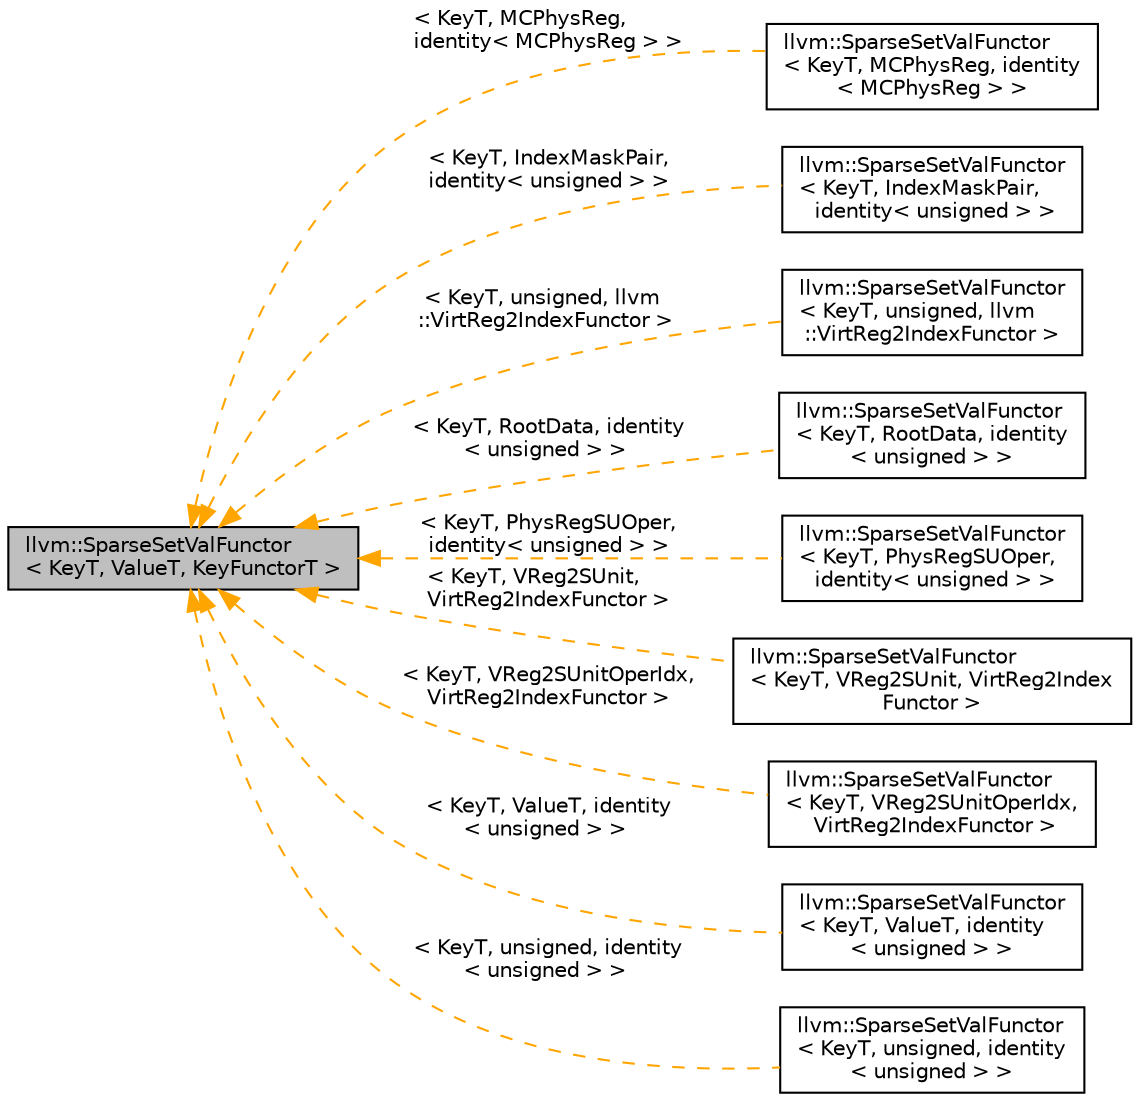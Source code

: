 digraph "llvm::SparseSetValFunctor&lt; KeyT, ValueT, KeyFunctorT &gt;"
{
 // LATEX_PDF_SIZE
  bgcolor="transparent";
  edge [fontname="Helvetica",fontsize="10",labelfontname="Helvetica",labelfontsize="10"];
  node [fontname="Helvetica",fontsize="10",shape="box"];
  rankdir="LR";
  Node1 [label="llvm::SparseSetValFunctor\l\< KeyT, ValueT, KeyFunctorT \>",height=0.2,width=0.4,color="black", fillcolor="grey75", style="filled", fontcolor="black",tooltip="SparseSetValFunctor - Helper class for selecting SparseSetValTraits."];
  Node1 -> Node2 [dir="back",color="orange",fontsize="10",style="dashed",label=" \< KeyT, MCPhysReg,\l identity\< MCPhysReg \> \>" ,fontname="Helvetica"];
  Node2 [label="llvm::SparseSetValFunctor\l\< KeyT, MCPhysReg, identity\l\< MCPhysReg \> \>",height=0.2,width=0.4,color="black",URL="$structllvm_1_1SparseSetValFunctor.html",tooltip=" "];
  Node1 -> Node3 [dir="back",color="orange",fontsize="10",style="dashed",label=" \< KeyT, IndexMaskPair,\l identity\< unsigned \> \>" ,fontname="Helvetica"];
  Node3 [label="llvm::SparseSetValFunctor\l\< KeyT, IndexMaskPair,\l identity\< unsigned \> \>",height=0.2,width=0.4,color="black",URL="$structllvm_1_1SparseSetValFunctor.html",tooltip=" "];
  Node1 -> Node4 [dir="back",color="orange",fontsize="10",style="dashed",label=" \< KeyT, unsigned, llvm\l::VirtReg2IndexFunctor \>" ,fontname="Helvetica"];
  Node4 [label="llvm::SparseSetValFunctor\l\< KeyT, unsigned, llvm\l::VirtReg2IndexFunctor \>",height=0.2,width=0.4,color="black",URL="$structllvm_1_1SparseSetValFunctor.html",tooltip=" "];
  Node1 -> Node5 [dir="back",color="orange",fontsize="10",style="dashed",label=" \< KeyT, RootData, identity\l\< unsigned \> \>" ,fontname="Helvetica"];
  Node5 [label="llvm::SparseSetValFunctor\l\< KeyT, RootData, identity\l\< unsigned \> \>",height=0.2,width=0.4,color="black",URL="$structllvm_1_1SparseSetValFunctor.html",tooltip=" "];
  Node1 -> Node6 [dir="back",color="orange",fontsize="10",style="dashed",label=" \< KeyT, PhysRegSUOper,\l identity\< unsigned \> \>" ,fontname="Helvetica"];
  Node6 [label="llvm::SparseSetValFunctor\l\< KeyT, PhysRegSUOper,\l identity\< unsigned \> \>",height=0.2,width=0.4,color="black",URL="$structllvm_1_1SparseSetValFunctor.html",tooltip=" "];
  Node1 -> Node7 [dir="back",color="orange",fontsize="10",style="dashed",label=" \< KeyT, VReg2SUnit,\l VirtReg2IndexFunctor \>" ,fontname="Helvetica"];
  Node7 [label="llvm::SparseSetValFunctor\l\< KeyT, VReg2SUnit, VirtReg2Index\lFunctor \>",height=0.2,width=0.4,color="black",URL="$structllvm_1_1SparseSetValFunctor.html",tooltip=" "];
  Node1 -> Node8 [dir="back",color="orange",fontsize="10",style="dashed",label=" \< KeyT, VReg2SUnitOperIdx,\l VirtReg2IndexFunctor \>" ,fontname="Helvetica"];
  Node8 [label="llvm::SparseSetValFunctor\l\< KeyT, VReg2SUnitOperIdx,\l VirtReg2IndexFunctor \>",height=0.2,width=0.4,color="black",URL="$structllvm_1_1SparseSetValFunctor.html",tooltip=" "];
  Node1 -> Node9 [dir="back",color="orange",fontsize="10",style="dashed",label=" \< KeyT, ValueT, identity\l\< unsigned \> \>" ,fontname="Helvetica"];
  Node9 [label="llvm::SparseSetValFunctor\l\< KeyT, ValueT, identity\l\< unsigned \> \>",height=0.2,width=0.4,color="black",URL="$structllvm_1_1SparseSetValFunctor.html",tooltip=" "];
  Node1 -> Node10 [dir="back",color="orange",fontsize="10",style="dashed",label=" \< KeyT, unsigned, identity\l\< unsigned \> \>" ,fontname="Helvetica"];
  Node10 [label="llvm::SparseSetValFunctor\l\< KeyT, unsigned, identity\l\< unsigned \> \>",height=0.2,width=0.4,color="black",URL="$structllvm_1_1SparseSetValFunctor.html",tooltip=" "];
}
